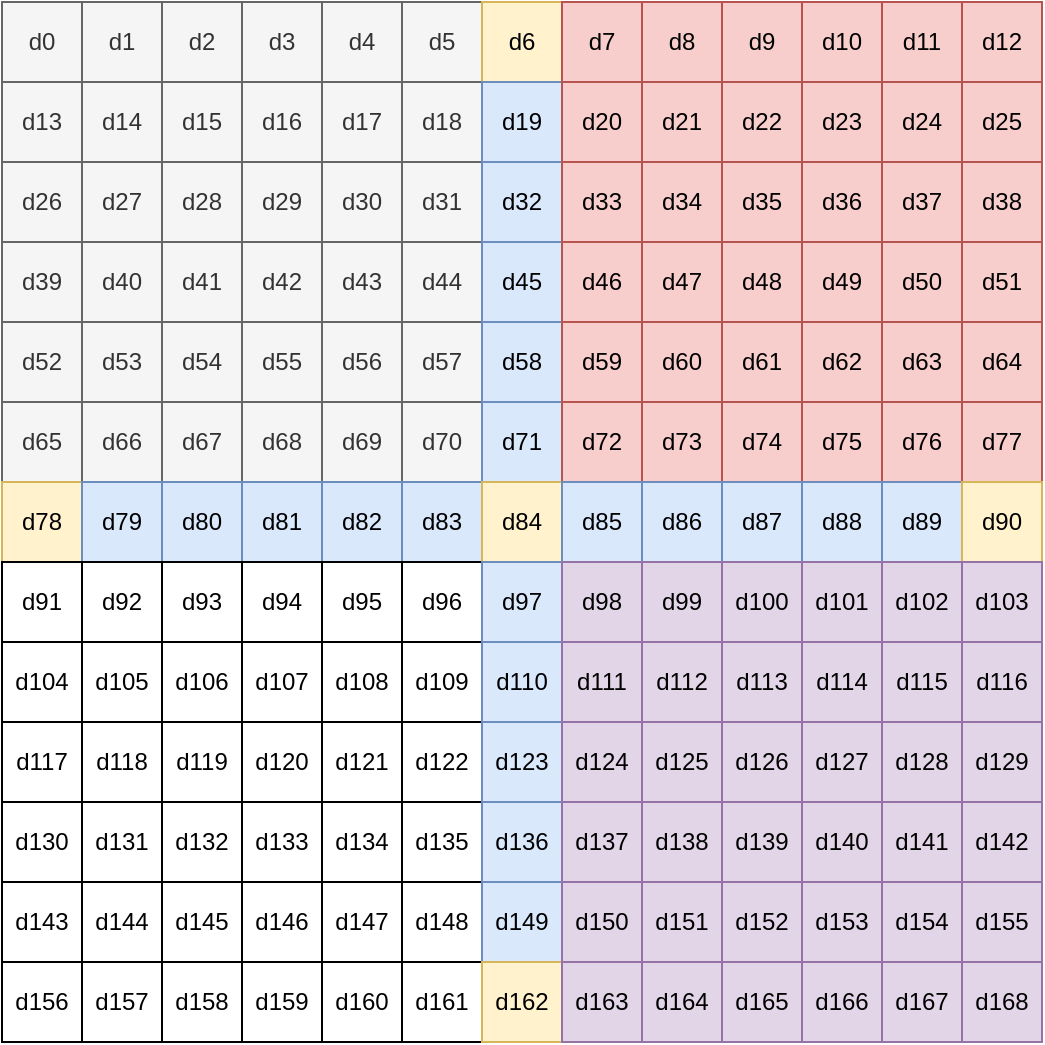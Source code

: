 <mxfile version="25.0.3">
  <diagram name="Page-1" id="Y0tSUlVhwW7hxI0-VPxJ">
    <mxGraphModel dx="174" dy="533" grid="1" gridSize="10" guides="1" tooltips="1" connect="1" arrows="1" fold="1" page="1" pageScale="1" pageWidth="850" pageHeight="1100" math="0" shadow="0">
      <root>
        <mxCell id="0" />
        <mxCell id="1" parent="0" />
        <mxCell id="yQQKOV0Bb0ya3bEa-6g1-1" value="d0" style="rounded=0;whiteSpace=wrap;html=1;container=0;fillColor=#f5f5f5;fontColor=#333333;strokeColor=#666666;" parent="1" vertex="1">
          <mxGeometry x="1160" y="360" width="40" height="40" as="geometry" />
        </mxCell>
        <mxCell id="yQQKOV0Bb0ya3bEa-6g1-2" value="d1" style="rounded=0;whiteSpace=wrap;html=1;container=0;fillColor=#f5f5f5;fontColor=#333333;strokeColor=#666666;" parent="1" vertex="1">
          <mxGeometry x="1200" y="360" width="40" height="40" as="geometry" />
        </mxCell>
        <mxCell id="yQQKOV0Bb0ya3bEa-6g1-3" value="d2" style="rounded=0;whiteSpace=wrap;html=1;container=0;fillColor=#f5f5f5;fontColor=#333333;strokeColor=#666666;" parent="1" vertex="1">
          <mxGeometry x="1240" y="360" width="40" height="40" as="geometry" />
        </mxCell>
        <mxCell id="yQQKOV0Bb0ya3bEa-6g1-4" value="d3" style="rounded=0;whiteSpace=wrap;html=1;container=0;fillColor=#f5f5f5;fontColor=#333333;strokeColor=#666666;" parent="1" vertex="1">
          <mxGeometry x="1280" y="360" width="40" height="40" as="geometry" />
        </mxCell>
        <mxCell id="yQQKOV0Bb0ya3bEa-6g1-5" value="d4" style="rounded=0;whiteSpace=wrap;html=1;container=0;fillColor=#f5f5f5;fontColor=#333333;strokeColor=#666666;" parent="1" vertex="1">
          <mxGeometry x="1320" y="360" width="40" height="40" as="geometry" />
        </mxCell>
        <mxCell id="yQQKOV0Bb0ya3bEa-6g1-6" value="d5" style="rounded=0;whiteSpace=wrap;html=1;container=0;fillColor=#f5f5f5;fontColor=#333333;strokeColor=#666666;" parent="1" vertex="1">
          <mxGeometry x="1360" y="360" width="40" height="40" as="geometry" />
        </mxCell>
        <mxCell id="yQQKOV0Bb0ya3bEa-6g1-7" value="d6" style="rounded=0;whiteSpace=wrap;html=1;container=0;fillColor=#fff2cc;strokeColor=#d6b656;" parent="1" vertex="1">
          <mxGeometry x="1400" y="360" width="40" height="40" as="geometry" />
        </mxCell>
        <mxCell id="yQQKOV0Bb0ya3bEa-6g1-8" value="d7" style="rounded=0;whiteSpace=wrap;html=1;container=0;fillColor=#f8cecc;strokeColor=#b85450;" parent="1" vertex="1">
          <mxGeometry x="1440" y="360" width="40" height="40" as="geometry" />
        </mxCell>
        <mxCell id="yQQKOV0Bb0ya3bEa-6g1-9" value="d8" style="rounded=0;whiteSpace=wrap;html=1;container=0;fillColor=#f8cecc;strokeColor=#b85450;" parent="1" vertex="1">
          <mxGeometry x="1480" y="360" width="40" height="40" as="geometry" />
        </mxCell>
        <mxCell id="yQQKOV0Bb0ya3bEa-6g1-82" value="d9" style="rounded=0;whiteSpace=wrap;html=1;container=0;fillColor=#f8cecc;strokeColor=#b85450;" parent="1" vertex="1">
          <mxGeometry x="1520" y="360" width="40" height="40" as="geometry" />
        </mxCell>
        <mxCell id="yQQKOV0Bb0ya3bEa-6g1-83" value="d10" style="rounded=0;whiteSpace=wrap;html=1;container=0;fillColor=#f8cecc;strokeColor=#b85450;" parent="1" vertex="1">
          <mxGeometry x="1560" y="360" width="40" height="40" as="geometry" />
        </mxCell>
        <mxCell id="yQQKOV0Bb0ya3bEa-6g1-84" value="d11" style="rounded=0;whiteSpace=wrap;html=1;container=0;fillColor=#f8cecc;strokeColor=#b85450;" parent="1" vertex="1">
          <mxGeometry x="1600" y="360" width="40" height="40" as="geometry" />
        </mxCell>
        <mxCell id="yQQKOV0Bb0ya3bEa-6g1-85" value="d12" style="rounded=0;whiteSpace=wrap;html=1;container=0;fillColor=#f8cecc;strokeColor=#b85450;" parent="1" vertex="1">
          <mxGeometry x="1640" y="360" width="40" height="40" as="geometry" />
        </mxCell>
        <mxCell id="yQQKOV0Bb0ya3bEa-6g1-86" value="d13" style="rounded=0;whiteSpace=wrap;html=1;container=0;fillColor=#f5f5f5;fontColor=#333333;strokeColor=#666666;" parent="1" vertex="1">
          <mxGeometry x="1160" y="400" width="40" height="40" as="geometry" />
        </mxCell>
        <mxCell id="yQQKOV0Bb0ya3bEa-6g1-87" value="d14" style="rounded=0;whiteSpace=wrap;html=1;container=0;fillColor=#f5f5f5;fontColor=#333333;strokeColor=#666666;" parent="1" vertex="1">
          <mxGeometry x="1200" y="400" width="40" height="40" as="geometry" />
        </mxCell>
        <mxCell id="yQQKOV0Bb0ya3bEa-6g1-88" value="d15" style="rounded=0;whiteSpace=wrap;html=1;container=0;fillColor=#f5f5f5;fontColor=#333333;strokeColor=#666666;" parent="1" vertex="1">
          <mxGeometry x="1240" y="400" width="40" height="40" as="geometry" />
        </mxCell>
        <mxCell id="yQQKOV0Bb0ya3bEa-6g1-89" value="d16" style="rounded=0;whiteSpace=wrap;html=1;container=0;fillColor=#f5f5f5;fontColor=#333333;strokeColor=#666666;" parent="1" vertex="1">
          <mxGeometry x="1280" y="400" width="40" height="40" as="geometry" />
        </mxCell>
        <mxCell id="yQQKOV0Bb0ya3bEa-6g1-90" value="d17" style="rounded=0;whiteSpace=wrap;html=1;container=0;fillColor=#f5f5f5;fontColor=#333333;strokeColor=#666666;" parent="1" vertex="1">
          <mxGeometry x="1320" y="400" width="40" height="40" as="geometry" />
        </mxCell>
        <mxCell id="yQQKOV0Bb0ya3bEa-6g1-91" value="d18" style="rounded=0;whiteSpace=wrap;html=1;container=0;fillColor=#f5f5f5;fontColor=#333333;strokeColor=#666666;" parent="1" vertex="1">
          <mxGeometry x="1360" y="400" width="40" height="40" as="geometry" />
        </mxCell>
        <mxCell id="yQQKOV0Bb0ya3bEa-6g1-92" value="d19" style="rounded=0;whiteSpace=wrap;html=1;container=0;fillColor=#dae8fc;strokeColor=#6c8ebf;" parent="1" vertex="1">
          <mxGeometry x="1400" y="400" width="40" height="40" as="geometry" />
        </mxCell>
        <mxCell id="yQQKOV0Bb0ya3bEa-6g1-93" value="d20" style="rounded=0;whiteSpace=wrap;html=1;container=0;fillColor=#f8cecc;strokeColor=#b85450;" parent="1" vertex="1">
          <mxGeometry x="1440" y="400" width="40" height="40" as="geometry" />
        </mxCell>
        <mxCell id="yQQKOV0Bb0ya3bEa-6g1-94" value="d21" style="rounded=0;whiteSpace=wrap;html=1;container=0;fillColor=#f8cecc;strokeColor=#b85450;" parent="1" vertex="1">
          <mxGeometry x="1480" y="400" width="40" height="40" as="geometry" />
        </mxCell>
        <mxCell id="yQQKOV0Bb0ya3bEa-6g1-95" value="d22" style="rounded=0;whiteSpace=wrap;html=1;container=0;fillColor=#f8cecc;strokeColor=#b85450;" parent="1" vertex="1">
          <mxGeometry x="1520" y="400" width="40" height="40" as="geometry" />
        </mxCell>
        <mxCell id="yQQKOV0Bb0ya3bEa-6g1-96" value="d23" style="rounded=0;whiteSpace=wrap;html=1;container=0;fillColor=#f8cecc;strokeColor=#b85450;" parent="1" vertex="1">
          <mxGeometry x="1560" y="400" width="40" height="40" as="geometry" />
        </mxCell>
        <mxCell id="yQQKOV0Bb0ya3bEa-6g1-97" value="d24" style="rounded=0;whiteSpace=wrap;html=1;container=0;fillColor=#f8cecc;strokeColor=#b85450;" parent="1" vertex="1">
          <mxGeometry x="1600" y="400" width="40" height="40" as="geometry" />
        </mxCell>
        <mxCell id="yQQKOV0Bb0ya3bEa-6g1-98" value="d25" style="rounded=0;whiteSpace=wrap;html=1;container=0;fillColor=#f8cecc;strokeColor=#b85450;" parent="1" vertex="1">
          <mxGeometry x="1640" y="400" width="40" height="40" as="geometry" />
        </mxCell>
        <mxCell id="yQQKOV0Bb0ya3bEa-6g1-99" value="d26" style="rounded=0;whiteSpace=wrap;html=1;container=0;fillColor=#f5f5f5;fontColor=#333333;strokeColor=#666666;" parent="1" vertex="1">
          <mxGeometry x="1160" y="440" width="40" height="40" as="geometry" />
        </mxCell>
        <mxCell id="yQQKOV0Bb0ya3bEa-6g1-100" value="d27" style="rounded=0;whiteSpace=wrap;html=1;container=0;fillColor=#f5f5f5;fontColor=#333333;strokeColor=#666666;" parent="1" vertex="1">
          <mxGeometry x="1200" y="440" width="40" height="40" as="geometry" />
        </mxCell>
        <mxCell id="yQQKOV0Bb0ya3bEa-6g1-101" value="d28" style="rounded=0;whiteSpace=wrap;html=1;container=0;fillColor=#f5f5f5;fontColor=#333333;strokeColor=#666666;" parent="1" vertex="1">
          <mxGeometry x="1240" y="440" width="40" height="40" as="geometry" />
        </mxCell>
        <mxCell id="yQQKOV0Bb0ya3bEa-6g1-102" value="d29" style="rounded=0;whiteSpace=wrap;html=1;container=0;fillColor=#f5f5f5;fontColor=#333333;strokeColor=#666666;" parent="1" vertex="1">
          <mxGeometry x="1280" y="440" width="40" height="40" as="geometry" />
        </mxCell>
        <mxCell id="yQQKOV0Bb0ya3bEa-6g1-103" value="d30" style="rounded=0;whiteSpace=wrap;html=1;container=0;fillColor=#f5f5f5;fontColor=#333333;strokeColor=#666666;" parent="1" vertex="1">
          <mxGeometry x="1320" y="440" width="40" height="40" as="geometry" />
        </mxCell>
        <mxCell id="yQQKOV0Bb0ya3bEa-6g1-104" value="d31" style="rounded=0;whiteSpace=wrap;html=1;container=0;fillColor=#f5f5f5;fontColor=#333333;strokeColor=#666666;" parent="1" vertex="1">
          <mxGeometry x="1360" y="440" width="40" height="40" as="geometry" />
        </mxCell>
        <mxCell id="yQQKOV0Bb0ya3bEa-6g1-105" value="d32" style="rounded=0;whiteSpace=wrap;html=1;container=0;fillColor=#dae8fc;strokeColor=#6c8ebf;" parent="1" vertex="1">
          <mxGeometry x="1400" y="440" width="40" height="40" as="geometry" />
        </mxCell>
        <mxCell id="yQQKOV0Bb0ya3bEa-6g1-106" value="d33" style="rounded=0;whiteSpace=wrap;html=1;container=0;fillColor=#f8cecc;strokeColor=#b85450;" parent="1" vertex="1">
          <mxGeometry x="1440" y="440" width="40" height="40" as="geometry" />
        </mxCell>
        <mxCell id="yQQKOV0Bb0ya3bEa-6g1-107" value="d34" style="rounded=0;whiteSpace=wrap;html=1;container=0;fillColor=#f8cecc;strokeColor=#b85450;" parent="1" vertex="1">
          <mxGeometry x="1480" y="440" width="40" height="40" as="geometry" />
        </mxCell>
        <mxCell id="yQQKOV0Bb0ya3bEa-6g1-108" value="d35" style="rounded=0;whiteSpace=wrap;html=1;container=0;fillColor=#f8cecc;strokeColor=#b85450;" parent="1" vertex="1">
          <mxGeometry x="1520" y="440" width="40" height="40" as="geometry" />
        </mxCell>
        <mxCell id="yQQKOV0Bb0ya3bEa-6g1-109" value="d36" style="rounded=0;whiteSpace=wrap;html=1;container=0;fillColor=#f8cecc;strokeColor=#b85450;" parent="1" vertex="1">
          <mxGeometry x="1560" y="440" width="40" height="40" as="geometry" />
        </mxCell>
        <mxCell id="yQQKOV0Bb0ya3bEa-6g1-110" value="d37" style="rounded=0;whiteSpace=wrap;html=1;container=0;fillColor=#f8cecc;strokeColor=#b85450;" parent="1" vertex="1">
          <mxGeometry x="1600" y="440" width="40" height="40" as="geometry" />
        </mxCell>
        <mxCell id="yQQKOV0Bb0ya3bEa-6g1-111" value="d38" style="rounded=0;whiteSpace=wrap;html=1;container=0;fillColor=#f8cecc;strokeColor=#b85450;" parent="1" vertex="1">
          <mxGeometry x="1640" y="440" width="40" height="40" as="geometry" />
        </mxCell>
        <mxCell id="yQQKOV0Bb0ya3bEa-6g1-112" value="d39" style="rounded=0;whiteSpace=wrap;html=1;container=0;fillColor=#f5f5f5;fontColor=#333333;strokeColor=#666666;" parent="1" vertex="1">
          <mxGeometry x="1160" y="480" width="40" height="40" as="geometry" />
        </mxCell>
        <mxCell id="yQQKOV0Bb0ya3bEa-6g1-113" value="d40" style="rounded=0;whiteSpace=wrap;html=1;container=0;fillColor=#f5f5f5;fontColor=#333333;strokeColor=#666666;" parent="1" vertex="1">
          <mxGeometry x="1200" y="480" width="40" height="40" as="geometry" />
        </mxCell>
        <mxCell id="yQQKOV0Bb0ya3bEa-6g1-114" value="d41" style="rounded=0;whiteSpace=wrap;html=1;container=0;fillColor=#f5f5f5;fontColor=#333333;strokeColor=#666666;" parent="1" vertex="1">
          <mxGeometry x="1240" y="480" width="40" height="40" as="geometry" />
        </mxCell>
        <mxCell id="yQQKOV0Bb0ya3bEa-6g1-115" value="d42" style="rounded=0;whiteSpace=wrap;html=1;container=0;fillColor=#f5f5f5;fontColor=#333333;strokeColor=#666666;" parent="1" vertex="1">
          <mxGeometry x="1280" y="480" width="40" height="40" as="geometry" />
        </mxCell>
        <mxCell id="yQQKOV0Bb0ya3bEa-6g1-116" value="d43" style="rounded=0;whiteSpace=wrap;html=1;container=0;fillColor=#f5f5f5;fontColor=#333333;strokeColor=#666666;" parent="1" vertex="1">
          <mxGeometry x="1320" y="480" width="40" height="40" as="geometry" />
        </mxCell>
        <mxCell id="yQQKOV0Bb0ya3bEa-6g1-117" value="d44" style="rounded=0;whiteSpace=wrap;html=1;container=0;fillColor=#f5f5f5;fontColor=#333333;strokeColor=#666666;" parent="1" vertex="1">
          <mxGeometry x="1360" y="480" width="40" height="40" as="geometry" />
        </mxCell>
        <mxCell id="yQQKOV0Bb0ya3bEa-6g1-118" value="d45" style="rounded=0;whiteSpace=wrap;html=1;container=0;fillColor=#dae8fc;strokeColor=#6c8ebf;" parent="1" vertex="1">
          <mxGeometry x="1400" y="480" width="40" height="40" as="geometry" />
        </mxCell>
        <mxCell id="yQQKOV0Bb0ya3bEa-6g1-119" value="d46" style="rounded=0;whiteSpace=wrap;html=1;container=0;fillColor=#f8cecc;strokeColor=#b85450;" parent="1" vertex="1">
          <mxGeometry x="1440" y="480" width="40" height="40" as="geometry" />
        </mxCell>
        <mxCell id="yQQKOV0Bb0ya3bEa-6g1-120" value="d47" style="rounded=0;whiteSpace=wrap;html=1;container=0;fillColor=#f8cecc;strokeColor=#b85450;" parent="1" vertex="1">
          <mxGeometry x="1480" y="480" width="40" height="40" as="geometry" />
        </mxCell>
        <mxCell id="yQQKOV0Bb0ya3bEa-6g1-121" value="d48" style="rounded=0;whiteSpace=wrap;html=1;container=0;fillColor=#f8cecc;strokeColor=#b85450;" parent="1" vertex="1">
          <mxGeometry x="1520" y="480" width="40" height="40" as="geometry" />
        </mxCell>
        <mxCell id="yQQKOV0Bb0ya3bEa-6g1-122" value="d49" style="rounded=0;whiteSpace=wrap;html=1;container=0;fillColor=#f8cecc;strokeColor=#b85450;" parent="1" vertex="1">
          <mxGeometry x="1560" y="480" width="40" height="40" as="geometry" />
        </mxCell>
        <mxCell id="yQQKOV0Bb0ya3bEa-6g1-123" value="d50" style="rounded=0;whiteSpace=wrap;html=1;container=0;fillColor=#f8cecc;strokeColor=#b85450;" parent="1" vertex="1">
          <mxGeometry x="1600" y="480" width="40" height="40" as="geometry" />
        </mxCell>
        <mxCell id="yQQKOV0Bb0ya3bEa-6g1-124" value="d51" style="rounded=0;whiteSpace=wrap;html=1;container=0;fillColor=#f8cecc;strokeColor=#b85450;" parent="1" vertex="1">
          <mxGeometry x="1640" y="480" width="40" height="40" as="geometry" />
        </mxCell>
        <mxCell id="yQQKOV0Bb0ya3bEa-6g1-125" value="d52" style="rounded=0;whiteSpace=wrap;html=1;container=0;fillColor=#f5f5f5;fontColor=#333333;strokeColor=#666666;" parent="1" vertex="1">
          <mxGeometry x="1160" y="520" width="40" height="40" as="geometry" />
        </mxCell>
        <mxCell id="yQQKOV0Bb0ya3bEa-6g1-126" value="d53" style="rounded=0;whiteSpace=wrap;html=1;container=0;fillColor=#f5f5f5;fontColor=#333333;strokeColor=#666666;" parent="1" vertex="1">
          <mxGeometry x="1200" y="520" width="40" height="40" as="geometry" />
        </mxCell>
        <mxCell id="yQQKOV0Bb0ya3bEa-6g1-127" value="d54" style="rounded=0;whiteSpace=wrap;html=1;container=0;fillColor=#f5f5f5;fontColor=#333333;strokeColor=#666666;" parent="1" vertex="1">
          <mxGeometry x="1240" y="520" width="40" height="40" as="geometry" />
        </mxCell>
        <mxCell id="yQQKOV0Bb0ya3bEa-6g1-128" value="d55" style="rounded=0;whiteSpace=wrap;html=1;container=0;fillColor=#f5f5f5;fontColor=#333333;strokeColor=#666666;" parent="1" vertex="1">
          <mxGeometry x="1280" y="520" width="40" height="40" as="geometry" />
        </mxCell>
        <mxCell id="yQQKOV0Bb0ya3bEa-6g1-129" value="d56" style="rounded=0;whiteSpace=wrap;html=1;container=0;fillColor=#f5f5f5;fontColor=#333333;strokeColor=#666666;" parent="1" vertex="1">
          <mxGeometry x="1320" y="520" width="40" height="40" as="geometry" />
        </mxCell>
        <mxCell id="yQQKOV0Bb0ya3bEa-6g1-130" value="d57" style="rounded=0;whiteSpace=wrap;html=1;container=0;fillColor=#f5f5f5;fontColor=#333333;strokeColor=#666666;" parent="1" vertex="1">
          <mxGeometry x="1360" y="520" width="40" height="40" as="geometry" />
        </mxCell>
        <mxCell id="yQQKOV0Bb0ya3bEa-6g1-131" value="d58" style="rounded=0;whiteSpace=wrap;html=1;container=0;fillColor=#dae8fc;strokeColor=#6c8ebf;" parent="1" vertex="1">
          <mxGeometry x="1400" y="520" width="40" height="40" as="geometry" />
        </mxCell>
        <mxCell id="yQQKOV0Bb0ya3bEa-6g1-132" value="d59" style="rounded=0;whiteSpace=wrap;html=1;container=0;fillColor=#f8cecc;strokeColor=#b85450;" parent="1" vertex="1">
          <mxGeometry x="1440" y="520" width="40" height="40" as="geometry" />
        </mxCell>
        <mxCell id="yQQKOV0Bb0ya3bEa-6g1-133" value="d60" style="rounded=0;whiteSpace=wrap;html=1;container=0;fillColor=#f8cecc;strokeColor=#b85450;" parent="1" vertex="1">
          <mxGeometry x="1480" y="520" width="40" height="40" as="geometry" />
        </mxCell>
        <mxCell id="yQQKOV0Bb0ya3bEa-6g1-134" value="d61" style="rounded=0;whiteSpace=wrap;html=1;container=0;fillColor=#f8cecc;strokeColor=#b85450;" parent="1" vertex="1">
          <mxGeometry x="1520" y="520" width="40" height="40" as="geometry" />
        </mxCell>
        <mxCell id="yQQKOV0Bb0ya3bEa-6g1-135" value="d62" style="rounded=0;whiteSpace=wrap;html=1;container=0;fillColor=#f8cecc;strokeColor=#b85450;" parent="1" vertex="1">
          <mxGeometry x="1560" y="520" width="40" height="40" as="geometry" />
        </mxCell>
        <mxCell id="yQQKOV0Bb0ya3bEa-6g1-136" value="d63" style="rounded=0;whiteSpace=wrap;html=1;container=0;fillColor=#f8cecc;strokeColor=#b85450;" parent="1" vertex="1">
          <mxGeometry x="1600" y="520" width="40" height="40" as="geometry" />
        </mxCell>
        <mxCell id="yQQKOV0Bb0ya3bEa-6g1-137" value="d64" style="rounded=0;whiteSpace=wrap;html=1;container=0;fillColor=#f8cecc;strokeColor=#b85450;" parent="1" vertex="1">
          <mxGeometry x="1640" y="520" width="40" height="40" as="geometry" />
        </mxCell>
        <mxCell id="yQQKOV0Bb0ya3bEa-6g1-138" value="d65" style="rounded=0;whiteSpace=wrap;html=1;container=0;fillColor=#f5f5f5;fontColor=#333333;strokeColor=#666666;" parent="1" vertex="1">
          <mxGeometry x="1160" y="560" width="40" height="40" as="geometry" />
        </mxCell>
        <mxCell id="yQQKOV0Bb0ya3bEa-6g1-139" value="d66" style="rounded=0;whiteSpace=wrap;html=1;container=0;fillColor=#f5f5f5;fontColor=#333333;strokeColor=#666666;" parent="1" vertex="1">
          <mxGeometry x="1200" y="560" width="40" height="40" as="geometry" />
        </mxCell>
        <mxCell id="yQQKOV0Bb0ya3bEa-6g1-140" value="d67" style="rounded=0;whiteSpace=wrap;html=1;container=0;fillColor=#f5f5f5;fontColor=#333333;strokeColor=#666666;" parent="1" vertex="1">
          <mxGeometry x="1240" y="560" width="40" height="40" as="geometry" />
        </mxCell>
        <mxCell id="yQQKOV0Bb0ya3bEa-6g1-141" value="d68" style="rounded=0;whiteSpace=wrap;html=1;container=0;fillColor=#f5f5f5;fontColor=#333333;strokeColor=#666666;" parent="1" vertex="1">
          <mxGeometry x="1280" y="560" width="40" height="40" as="geometry" />
        </mxCell>
        <mxCell id="yQQKOV0Bb0ya3bEa-6g1-142" value="d69" style="rounded=0;whiteSpace=wrap;html=1;container=0;fillColor=#f5f5f5;fontColor=#333333;strokeColor=#666666;" parent="1" vertex="1">
          <mxGeometry x="1320" y="560" width="40" height="40" as="geometry" />
        </mxCell>
        <mxCell id="yQQKOV0Bb0ya3bEa-6g1-143" value="d70" style="rounded=0;whiteSpace=wrap;html=1;container=0;fillColor=#f5f5f5;fontColor=#333333;strokeColor=#666666;" parent="1" vertex="1">
          <mxGeometry x="1360" y="560" width="40" height="40" as="geometry" />
        </mxCell>
        <mxCell id="yQQKOV0Bb0ya3bEa-6g1-144" value="d71" style="rounded=0;whiteSpace=wrap;html=1;container=0;fillColor=#dae8fc;strokeColor=#6c8ebf;" parent="1" vertex="1">
          <mxGeometry x="1400" y="560" width="40" height="40" as="geometry" />
        </mxCell>
        <mxCell id="yQQKOV0Bb0ya3bEa-6g1-145" value="d72" style="rounded=0;whiteSpace=wrap;html=1;container=0;fillColor=#f8cecc;strokeColor=#b85450;" parent="1" vertex="1">
          <mxGeometry x="1440" y="560" width="40" height="40" as="geometry" />
        </mxCell>
        <mxCell id="yQQKOV0Bb0ya3bEa-6g1-146" value="d73" style="rounded=0;whiteSpace=wrap;html=1;container=0;fillColor=#f8cecc;strokeColor=#b85450;" parent="1" vertex="1">
          <mxGeometry x="1480" y="560" width="40" height="40" as="geometry" />
        </mxCell>
        <mxCell id="yQQKOV0Bb0ya3bEa-6g1-147" value="d74" style="rounded=0;whiteSpace=wrap;html=1;container=0;fillColor=#f8cecc;strokeColor=#b85450;" parent="1" vertex="1">
          <mxGeometry x="1520" y="560" width="40" height="40" as="geometry" />
        </mxCell>
        <mxCell id="yQQKOV0Bb0ya3bEa-6g1-148" value="d75" style="rounded=0;whiteSpace=wrap;html=1;container=0;fillColor=#f8cecc;strokeColor=#b85450;" parent="1" vertex="1">
          <mxGeometry x="1560" y="560" width="40" height="40" as="geometry" />
        </mxCell>
        <mxCell id="yQQKOV0Bb0ya3bEa-6g1-149" value="d76" style="rounded=0;whiteSpace=wrap;html=1;container=0;fillColor=#f8cecc;strokeColor=#b85450;" parent="1" vertex="1">
          <mxGeometry x="1600" y="560" width="40" height="40" as="geometry" />
        </mxCell>
        <mxCell id="yQQKOV0Bb0ya3bEa-6g1-150" value="d77" style="rounded=0;whiteSpace=wrap;html=1;container=0;fillColor=#f8cecc;strokeColor=#b85450;" parent="1" vertex="1">
          <mxGeometry x="1640" y="560" width="40" height="40" as="geometry" />
        </mxCell>
        <mxCell id="yQQKOV0Bb0ya3bEa-6g1-151" value="d78" style="rounded=0;whiteSpace=wrap;html=1;container=0;fillColor=#fff2cc;strokeColor=#d6b656;" parent="1" vertex="1">
          <mxGeometry x="1160" y="600" width="40" height="40" as="geometry" />
        </mxCell>
        <mxCell id="yQQKOV0Bb0ya3bEa-6g1-152" value="d79" style="rounded=0;whiteSpace=wrap;html=1;container=0;fillColor=#dae8fc;strokeColor=#6c8ebf;" parent="1" vertex="1">
          <mxGeometry x="1200" y="600" width="40" height="40" as="geometry" />
        </mxCell>
        <mxCell id="yQQKOV0Bb0ya3bEa-6g1-153" value="d80" style="rounded=0;whiteSpace=wrap;html=1;container=0;fillColor=#dae8fc;strokeColor=#6c8ebf;" parent="1" vertex="1">
          <mxGeometry x="1240" y="600" width="40" height="40" as="geometry" />
        </mxCell>
        <mxCell id="yQQKOV0Bb0ya3bEa-6g1-154" value="d81" style="rounded=0;whiteSpace=wrap;html=1;container=0;fillColor=#dae8fc;strokeColor=#6c8ebf;" parent="1" vertex="1">
          <mxGeometry x="1280" y="600" width="40" height="40" as="geometry" />
        </mxCell>
        <mxCell id="yQQKOV0Bb0ya3bEa-6g1-155" value="d82" style="rounded=0;whiteSpace=wrap;html=1;container=0;fillColor=#dae8fc;strokeColor=#6c8ebf;" parent="1" vertex="1">
          <mxGeometry x="1320" y="600" width="40" height="40" as="geometry" />
        </mxCell>
        <mxCell id="yQQKOV0Bb0ya3bEa-6g1-156" value="d83" style="rounded=0;whiteSpace=wrap;html=1;container=0;fillColor=#dae8fc;strokeColor=#6c8ebf;" parent="1" vertex="1">
          <mxGeometry x="1360" y="600" width="40" height="40" as="geometry" />
        </mxCell>
        <mxCell id="yQQKOV0Bb0ya3bEa-6g1-157" value="d84" style="rounded=0;whiteSpace=wrap;html=1;container=0;fillColor=#fff2cc;strokeColor=#d6b656;" parent="1" vertex="1">
          <mxGeometry x="1400" y="600" width="40" height="40" as="geometry" />
        </mxCell>
        <mxCell id="yQQKOV0Bb0ya3bEa-6g1-158" value="d85" style="rounded=0;whiteSpace=wrap;html=1;container=0;fillColor=#dae8fc;strokeColor=#6c8ebf;" parent="1" vertex="1">
          <mxGeometry x="1440" y="600" width="40" height="40" as="geometry" />
        </mxCell>
        <mxCell id="yQQKOV0Bb0ya3bEa-6g1-159" value="d86" style="rounded=0;whiteSpace=wrap;html=1;container=0;fillColor=#dae8fc;strokeColor=#6c8ebf;" parent="1" vertex="1">
          <mxGeometry x="1480" y="600" width="40" height="40" as="geometry" />
        </mxCell>
        <mxCell id="yQQKOV0Bb0ya3bEa-6g1-160" value="d87" style="rounded=0;whiteSpace=wrap;html=1;container=0;fillColor=#dae8fc;strokeColor=#6c8ebf;" parent="1" vertex="1">
          <mxGeometry x="1520" y="600" width="40" height="40" as="geometry" />
        </mxCell>
        <mxCell id="yQQKOV0Bb0ya3bEa-6g1-161" value="d88" style="rounded=0;whiteSpace=wrap;html=1;container=0;fillColor=#dae8fc;strokeColor=#6c8ebf;" parent="1" vertex="1">
          <mxGeometry x="1560" y="600" width="40" height="40" as="geometry" />
        </mxCell>
        <mxCell id="yQQKOV0Bb0ya3bEa-6g1-162" value="d89" style="rounded=0;whiteSpace=wrap;html=1;container=0;fillColor=#dae8fc;strokeColor=#6c8ebf;" parent="1" vertex="1">
          <mxGeometry x="1600" y="600" width="40" height="40" as="geometry" />
        </mxCell>
        <mxCell id="yQQKOV0Bb0ya3bEa-6g1-163" value="d90" style="rounded=0;whiteSpace=wrap;html=1;container=0;fillColor=#fff2cc;strokeColor=#d6b656;" parent="1" vertex="1">
          <mxGeometry x="1640" y="600" width="40" height="40" as="geometry" />
        </mxCell>
        <mxCell id="yQQKOV0Bb0ya3bEa-6g1-164" value="d91" style="rounded=0;whiteSpace=wrap;html=1;container=0;" parent="1" vertex="1">
          <mxGeometry x="1160" y="640" width="40" height="40" as="geometry" />
        </mxCell>
        <mxCell id="yQQKOV0Bb0ya3bEa-6g1-165" value="d92" style="rounded=0;whiteSpace=wrap;html=1;container=0;" parent="1" vertex="1">
          <mxGeometry x="1200" y="640" width="40" height="40" as="geometry" />
        </mxCell>
        <mxCell id="yQQKOV0Bb0ya3bEa-6g1-166" value="d93" style="rounded=0;whiteSpace=wrap;html=1;container=0;" parent="1" vertex="1">
          <mxGeometry x="1240" y="640" width="40" height="40" as="geometry" />
        </mxCell>
        <mxCell id="yQQKOV0Bb0ya3bEa-6g1-167" value="d94" style="rounded=0;whiteSpace=wrap;html=1;container=0;" parent="1" vertex="1">
          <mxGeometry x="1280" y="640" width="40" height="40" as="geometry" />
        </mxCell>
        <mxCell id="yQQKOV0Bb0ya3bEa-6g1-168" value="d95" style="rounded=0;whiteSpace=wrap;html=1;container=0;" parent="1" vertex="1">
          <mxGeometry x="1320" y="640" width="40" height="40" as="geometry" />
        </mxCell>
        <mxCell id="yQQKOV0Bb0ya3bEa-6g1-169" value="d96" style="rounded=0;whiteSpace=wrap;html=1;container=0;" parent="1" vertex="1">
          <mxGeometry x="1360" y="640" width="40" height="40" as="geometry" />
        </mxCell>
        <mxCell id="yQQKOV0Bb0ya3bEa-6g1-170" value="d97" style="rounded=0;whiteSpace=wrap;html=1;container=0;fillColor=#dae8fc;strokeColor=#6c8ebf;" parent="1" vertex="1">
          <mxGeometry x="1400" y="640" width="40" height="40" as="geometry" />
        </mxCell>
        <mxCell id="yQQKOV0Bb0ya3bEa-6g1-171" value="d98" style="rounded=0;whiteSpace=wrap;html=1;container=0;fillColor=#e1d5e7;strokeColor=#9673a6;" parent="1" vertex="1">
          <mxGeometry x="1440" y="640" width="40" height="40" as="geometry" />
        </mxCell>
        <mxCell id="yQQKOV0Bb0ya3bEa-6g1-172" value="d99" style="rounded=0;whiteSpace=wrap;html=1;container=0;fillColor=#e1d5e7;strokeColor=#9673a6;" parent="1" vertex="1">
          <mxGeometry x="1480" y="640" width="40" height="40" as="geometry" />
        </mxCell>
        <mxCell id="yQQKOV0Bb0ya3bEa-6g1-173" value="d100" style="rounded=0;whiteSpace=wrap;html=1;container=0;fillColor=#e1d5e7;strokeColor=#9673a6;" parent="1" vertex="1">
          <mxGeometry x="1520" y="640" width="40" height="40" as="geometry" />
        </mxCell>
        <mxCell id="yQQKOV0Bb0ya3bEa-6g1-174" value="d101" style="rounded=0;whiteSpace=wrap;html=1;container=0;fillColor=#e1d5e7;strokeColor=#9673a6;" parent="1" vertex="1">
          <mxGeometry x="1560" y="640" width="40" height="40" as="geometry" />
        </mxCell>
        <mxCell id="yQQKOV0Bb0ya3bEa-6g1-175" value="d102" style="rounded=0;whiteSpace=wrap;html=1;container=0;fillColor=#e1d5e7;strokeColor=#9673a6;" parent="1" vertex="1">
          <mxGeometry x="1600" y="640" width="40" height="40" as="geometry" />
        </mxCell>
        <mxCell id="yQQKOV0Bb0ya3bEa-6g1-176" value="d103" style="rounded=0;whiteSpace=wrap;html=1;container=0;fillColor=#e1d5e7;strokeColor=#9673a6;" parent="1" vertex="1">
          <mxGeometry x="1640" y="640" width="40" height="40" as="geometry" />
        </mxCell>
        <mxCell id="yQQKOV0Bb0ya3bEa-6g1-177" value="d104" style="rounded=0;whiteSpace=wrap;html=1;container=0;" parent="1" vertex="1">
          <mxGeometry x="1160" y="680" width="40" height="40" as="geometry" />
        </mxCell>
        <mxCell id="yQQKOV0Bb0ya3bEa-6g1-178" value="d105" style="rounded=0;whiteSpace=wrap;html=1;container=0;" parent="1" vertex="1">
          <mxGeometry x="1200" y="680" width="40" height="40" as="geometry" />
        </mxCell>
        <mxCell id="yQQKOV0Bb0ya3bEa-6g1-179" value="d106" style="rounded=0;whiteSpace=wrap;html=1;container=0;" parent="1" vertex="1">
          <mxGeometry x="1240" y="680" width="40" height="40" as="geometry" />
        </mxCell>
        <mxCell id="yQQKOV0Bb0ya3bEa-6g1-180" value="d107" style="rounded=0;whiteSpace=wrap;html=1;container=0;" parent="1" vertex="1">
          <mxGeometry x="1280" y="680" width="40" height="40" as="geometry" />
        </mxCell>
        <mxCell id="yQQKOV0Bb0ya3bEa-6g1-181" value="d108" style="rounded=0;whiteSpace=wrap;html=1;container=0;" parent="1" vertex="1">
          <mxGeometry x="1320" y="680" width="40" height="40" as="geometry" />
        </mxCell>
        <mxCell id="yQQKOV0Bb0ya3bEa-6g1-182" value="d109" style="rounded=0;whiteSpace=wrap;html=1;container=0;" parent="1" vertex="1">
          <mxGeometry x="1360" y="680" width="40" height="40" as="geometry" />
        </mxCell>
        <mxCell id="yQQKOV0Bb0ya3bEa-6g1-183" value="d110" style="rounded=0;whiteSpace=wrap;html=1;container=0;fillColor=#dae8fc;strokeColor=#6c8ebf;" parent="1" vertex="1">
          <mxGeometry x="1400" y="680" width="40" height="40" as="geometry" />
        </mxCell>
        <mxCell id="yQQKOV0Bb0ya3bEa-6g1-184" value="d111" style="rounded=0;whiteSpace=wrap;html=1;container=0;fillColor=#e1d5e7;strokeColor=#9673a6;" parent="1" vertex="1">
          <mxGeometry x="1440" y="680" width="40" height="40" as="geometry" />
        </mxCell>
        <mxCell id="yQQKOV0Bb0ya3bEa-6g1-185" value="d112" style="rounded=0;whiteSpace=wrap;html=1;container=0;fillColor=#e1d5e7;strokeColor=#9673a6;" parent="1" vertex="1">
          <mxGeometry x="1480" y="680" width="40" height="40" as="geometry" />
        </mxCell>
        <mxCell id="yQQKOV0Bb0ya3bEa-6g1-186" value="d113" style="rounded=0;whiteSpace=wrap;html=1;container=0;fillColor=#e1d5e7;strokeColor=#9673a6;" parent="1" vertex="1">
          <mxGeometry x="1520" y="680" width="40" height="40" as="geometry" />
        </mxCell>
        <mxCell id="yQQKOV0Bb0ya3bEa-6g1-187" value="d114" style="rounded=0;whiteSpace=wrap;html=1;container=0;fillColor=#e1d5e7;strokeColor=#9673a6;" parent="1" vertex="1">
          <mxGeometry x="1560" y="680" width="40" height="40" as="geometry" />
        </mxCell>
        <mxCell id="yQQKOV0Bb0ya3bEa-6g1-188" value="d115" style="rounded=0;whiteSpace=wrap;html=1;container=0;fillColor=#e1d5e7;strokeColor=#9673a6;" parent="1" vertex="1">
          <mxGeometry x="1600" y="680" width="40" height="40" as="geometry" />
        </mxCell>
        <mxCell id="yQQKOV0Bb0ya3bEa-6g1-189" value="d116" style="rounded=0;whiteSpace=wrap;html=1;container=0;fillColor=#e1d5e7;strokeColor=#9673a6;" parent="1" vertex="1">
          <mxGeometry x="1640" y="680" width="40" height="40" as="geometry" />
        </mxCell>
        <mxCell id="e5YA3P9Z0bcGLxXbxTCC-2" value="d117" style="rounded=0;whiteSpace=wrap;html=1;container=0;" parent="1" vertex="1">
          <mxGeometry x="1160" y="720" width="40" height="40" as="geometry" />
        </mxCell>
        <mxCell id="e5YA3P9Z0bcGLxXbxTCC-3" value="d118" style="rounded=0;whiteSpace=wrap;html=1;container=0;" parent="1" vertex="1">
          <mxGeometry x="1200" y="720" width="40" height="40" as="geometry" />
        </mxCell>
        <mxCell id="e5YA3P9Z0bcGLxXbxTCC-4" value="d119" style="rounded=0;whiteSpace=wrap;html=1;container=0;" parent="1" vertex="1">
          <mxGeometry x="1240" y="720" width="40" height="40" as="geometry" />
        </mxCell>
        <mxCell id="e5YA3P9Z0bcGLxXbxTCC-5" value="d120" style="rounded=0;whiteSpace=wrap;html=1;container=0;" parent="1" vertex="1">
          <mxGeometry x="1280" y="720" width="40" height="40" as="geometry" />
        </mxCell>
        <mxCell id="e5YA3P9Z0bcGLxXbxTCC-6" value="d121" style="rounded=0;whiteSpace=wrap;html=1;container=0;" parent="1" vertex="1">
          <mxGeometry x="1320" y="720" width="40" height="40" as="geometry" />
        </mxCell>
        <mxCell id="e5YA3P9Z0bcGLxXbxTCC-7" value="d122" style="rounded=0;whiteSpace=wrap;html=1;container=0;" parent="1" vertex="1">
          <mxGeometry x="1360" y="720" width="40" height="40" as="geometry" />
        </mxCell>
        <mxCell id="e5YA3P9Z0bcGLxXbxTCC-8" value="d123" style="rounded=0;whiteSpace=wrap;html=1;container=0;fillColor=#dae8fc;strokeColor=#6c8ebf;" parent="1" vertex="1">
          <mxGeometry x="1400" y="720" width="40" height="40" as="geometry" />
        </mxCell>
        <mxCell id="e5YA3P9Z0bcGLxXbxTCC-9" value="d124" style="rounded=0;whiteSpace=wrap;html=1;container=0;fillColor=#e1d5e7;strokeColor=#9673a6;" parent="1" vertex="1">
          <mxGeometry x="1440" y="720" width="40" height="40" as="geometry" />
        </mxCell>
        <mxCell id="e5YA3P9Z0bcGLxXbxTCC-10" value="d125" style="rounded=0;whiteSpace=wrap;html=1;container=0;fillColor=#e1d5e7;strokeColor=#9673a6;" parent="1" vertex="1">
          <mxGeometry x="1480" y="720" width="40" height="40" as="geometry" />
        </mxCell>
        <mxCell id="e5YA3P9Z0bcGLxXbxTCC-11" value="d126" style="rounded=0;whiteSpace=wrap;html=1;container=0;fillColor=#e1d5e7;strokeColor=#9673a6;" parent="1" vertex="1">
          <mxGeometry x="1520" y="720" width="40" height="40" as="geometry" />
        </mxCell>
        <mxCell id="e5YA3P9Z0bcGLxXbxTCC-12" value="d127" style="rounded=0;whiteSpace=wrap;html=1;container=0;fillColor=#e1d5e7;strokeColor=#9673a6;" parent="1" vertex="1">
          <mxGeometry x="1560" y="720" width="40" height="40" as="geometry" />
        </mxCell>
        <mxCell id="e5YA3P9Z0bcGLxXbxTCC-13" value="d128" style="rounded=0;whiteSpace=wrap;html=1;container=0;fillColor=#e1d5e7;strokeColor=#9673a6;" parent="1" vertex="1">
          <mxGeometry x="1600" y="720" width="40" height="40" as="geometry" />
        </mxCell>
        <mxCell id="e5YA3P9Z0bcGLxXbxTCC-14" value="d129" style="rounded=0;whiteSpace=wrap;html=1;container=0;fillColor=#e1d5e7;strokeColor=#9673a6;" parent="1" vertex="1">
          <mxGeometry x="1640" y="720" width="40" height="40" as="geometry" />
        </mxCell>
        <mxCell id="e5YA3P9Z0bcGLxXbxTCC-15" value="d130" style="rounded=0;whiteSpace=wrap;html=1;container=0;" parent="1" vertex="1">
          <mxGeometry x="1160" y="760" width="40" height="40" as="geometry" />
        </mxCell>
        <mxCell id="e5YA3P9Z0bcGLxXbxTCC-16" value="d131" style="rounded=0;whiteSpace=wrap;html=1;container=0;" parent="1" vertex="1">
          <mxGeometry x="1200" y="760" width="40" height="40" as="geometry" />
        </mxCell>
        <mxCell id="e5YA3P9Z0bcGLxXbxTCC-17" value="d132" style="rounded=0;whiteSpace=wrap;html=1;container=0;" parent="1" vertex="1">
          <mxGeometry x="1240" y="760" width="40" height="40" as="geometry" />
        </mxCell>
        <mxCell id="e5YA3P9Z0bcGLxXbxTCC-18" value="d133" style="rounded=0;whiteSpace=wrap;html=1;container=0;" parent="1" vertex="1">
          <mxGeometry x="1280" y="760" width="40" height="40" as="geometry" />
        </mxCell>
        <mxCell id="e5YA3P9Z0bcGLxXbxTCC-19" value="d134" style="rounded=0;whiteSpace=wrap;html=1;container=0;" parent="1" vertex="1">
          <mxGeometry x="1320" y="760" width="40" height="40" as="geometry" />
        </mxCell>
        <mxCell id="e5YA3P9Z0bcGLxXbxTCC-20" value="d135" style="rounded=0;whiteSpace=wrap;html=1;container=0;" parent="1" vertex="1">
          <mxGeometry x="1360" y="760" width="40" height="40" as="geometry" />
        </mxCell>
        <mxCell id="e5YA3P9Z0bcGLxXbxTCC-21" value="d136" style="rounded=0;whiteSpace=wrap;html=1;container=0;fillColor=#dae8fc;strokeColor=#6c8ebf;" parent="1" vertex="1">
          <mxGeometry x="1400" y="760" width="40" height="40" as="geometry" />
        </mxCell>
        <mxCell id="e5YA3P9Z0bcGLxXbxTCC-22" value="d137" style="rounded=0;whiteSpace=wrap;html=1;container=0;fillColor=#e1d5e7;strokeColor=#9673a6;" parent="1" vertex="1">
          <mxGeometry x="1440" y="760" width="40" height="40" as="geometry" />
        </mxCell>
        <mxCell id="e5YA3P9Z0bcGLxXbxTCC-23" value="d138" style="rounded=0;whiteSpace=wrap;html=1;container=0;fillColor=#e1d5e7;strokeColor=#9673a6;" parent="1" vertex="1">
          <mxGeometry x="1480" y="760" width="40" height="40" as="geometry" />
        </mxCell>
        <mxCell id="e5YA3P9Z0bcGLxXbxTCC-24" value="d139" style="rounded=0;whiteSpace=wrap;html=1;container=0;fillColor=#e1d5e7;strokeColor=#9673a6;" parent="1" vertex="1">
          <mxGeometry x="1520" y="760" width="40" height="40" as="geometry" />
        </mxCell>
        <mxCell id="e5YA3P9Z0bcGLxXbxTCC-25" value="d140" style="rounded=0;whiteSpace=wrap;html=1;container=0;fillColor=#e1d5e7;strokeColor=#9673a6;" parent="1" vertex="1">
          <mxGeometry x="1560" y="760" width="40" height="40" as="geometry" />
        </mxCell>
        <mxCell id="e5YA3P9Z0bcGLxXbxTCC-26" value="d141" style="rounded=0;whiteSpace=wrap;html=1;container=0;fillColor=#e1d5e7;strokeColor=#9673a6;" parent="1" vertex="1">
          <mxGeometry x="1600" y="760" width="40" height="40" as="geometry" />
        </mxCell>
        <mxCell id="e5YA3P9Z0bcGLxXbxTCC-27" value="d142" style="rounded=0;whiteSpace=wrap;html=1;container=0;fillColor=#e1d5e7;strokeColor=#9673a6;" parent="1" vertex="1">
          <mxGeometry x="1640" y="760" width="40" height="40" as="geometry" />
        </mxCell>
        <mxCell id="e5YA3P9Z0bcGLxXbxTCC-28" value="d143" style="rounded=0;whiteSpace=wrap;html=1;container=0;" parent="1" vertex="1">
          <mxGeometry x="1160" y="800" width="40" height="40" as="geometry" />
        </mxCell>
        <mxCell id="e5YA3P9Z0bcGLxXbxTCC-29" value="d144" style="rounded=0;whiteSpace=wrap;html=1;container=0;" parent="1" vertex="1">
          <mxGeometry x="1200" y="800" width="40" height="40" as="geometry" />
        </mxCell>
        <mxCell id="e5YA3P9Z0bcGLxXbxTCC-30" value="d145" style="rounded=0;whiteSpace=wrap;html=1;container=0;" parent="1" vertex="1">
          <mxGeometry x="1240" y="800" width="40" height="40" as="geometry" />
        </mxCell>
        <mxCell id="e5YA3P9Z0bcGLxXbxTCC-31" value="d146" style="rounded=0;whiteSpace=wrap;html=1;container=0;" parent="1" vertex="1">
          <mxGeometry x="1280" y="800" width="40" height="40" as="geometry" />
        </mxCell>
        <mxCell id="e5YA3P9Z0bcGLxXbxTCC-32" value="d147" style="rounded=0;whiteSpace=wrap;html=1;container=0;" parent="1" vertex="1">
          <mxGeometry x="1320" y="800" width="40" height="40" as="geometry" />
        </mxCell>
        <mxCell id="e5YA3P9Z0bcGLxXbxTCC-33" value="d148" style="rounded=0;whiteSpace=wrap;html=1;container=0;" parent="1" vertex="1">
          <mxGeometry x="1360" y="800" width="40" height="40" as="geometry" />
        </mxCell>
        <mxCell id="e5YA3P9Z0bcGLxXbxTCC-34" value="d149" style="rounded=0;whiteSpace=wrap;html=1;container=0;fillColor=#dae8fc;strokeColor=#6c8ebf;" parent="1" vertex="1">
          <mxGeometry x="1400" y="800" width="40" height="40" as="geometry" />
        </mxCell>
        <mxCell id="e5YA3P9Z0bcGLxXbxTCC-35" value="d150" style="rounded=0;whiteSpace=wrap;html=1;container=0;fillColor=#e1d5e7;strokeColor=#9673a6;" parent="1" vertex="1">
          <mxGeometry x="1440" y="800" width="40" height="40" as="geometry" />
        </mxCell>
        <mxCell id="e5YA3P9Z0bcGLxXbxTCC-36" value="d151" style="rounded=0;whiteSpace=wrap;html=1;container=0;fillColor=#e1d5e7;strokeColor=#9673a6;" parent="1" vertex="1">
          <mxGeometry x="1480" y="800" width="40" height="40" as="geometry" />
        </mxCell>
        <mxCell id="e5YA3P9Z0bcGLxXbxTCC-37" value="d152" style="rounded=0;whiteSpace=wrap;html=1;container=0;fillColor=#e1d5e7;strokeColor=#9673a6;" parent="1" vertex="1">
          <mxGeometry x="1520" y="800" width="40" height="40" as="geometry" />
        </mxCell>
        <mxCell id="e5YA3P9Z0bcGLxXbxTCC-38" value="d153" style="rounded=0;whiteSpace=wrap;html=1;container=0;fillColor=#e1d5e7;strokeColor=#9673a6;" parent="1" vertex="1">
          <mxGeometry x="1560" y="800" width="40" height="40" as="geometry" />
        </mxCell>
        <mxCell id="e5YA3P9Z0bcGLxXbxTCC-39" value="d154" style="rounded=0;whiteSpace=wrap;html=1;container=0;fillColor=#e1d5e7;strokeColor=#9673a6;" parent="1" vertex="1">
          <mxGeometry x="1600" y="800" width="40" height="40" as="geometry" />
        </mxCell>
        <mxCell id="e5YA3P9Z0bcGLxXbxTCC-40" value="d155" style="rounded=0;whiteSpace=wrap;html=1;container=0;fillColor=#e1d5e7;strokeColor=#9673a6;" parent="1" vertex="1">
          <mxGeometry x="1640" y="800" width="40" height="40" as="geometry" />
        </mxCell>
        <mxCell id="e5YA3P9Z0bcGLxXbxTCC-41" value="d156" style="rounded=0;whiteSpace=wrap;html=1;container=0;" parent="1" vertex="1">
          <mxGeometry x="1160" y="840" width="40" height="40" as="geometry" />
        </mxCell>
        <mxCell id="e5YA3P9Z0bcGLxXbxTCC-42" value="d157" style="rounded=0;whiteSpace=wrap;html=1;container=0;" parent="1" vertex="1">
          <mxGeometry x="1200" y="840" width="40" height="40" as="geometry" />
        </mxCell>
        <mxCell id="e5YA3P9Z0bcGLxXbxTCC-43" value="d158" style="rounded=0;whiteSpace=wrap;html=1;container=0;" parent="1" vertex="1">
          <mxGeometry x="1240" y="840" width="40" height="40" as="geometry" />
        </mxCell>
        <mxCell id="e5YA3P9Z0bcGLxXbxTCC-44" value="d159" style="rounded=0;whiteSpace=wrap;html=1;container=0;" parent="1" vertex="1">
          <mxGeometry x="1280" y="840" width="40" height="40" as="geometry" />
        </mxCell>
        <mxCell id="e5YA3P9Z0bcGLxXbxTCC-45" value="d160" style="rounded=0;whiteSpace=wrap;html=1;container=0;" parent="1" vertex="1">
          <mxGeometry x="1320" y="840" width="40" height="40" as="geometry" />
        </mxCell>
        <mxCell id="e5YA3P9Z0bcGLxXbxTCC-46" value="d161" style="rounded=0;whiteSpace=wrap;html=1;container=0;" parent="1" vertex="1">
          <mxGeometry x="1360" y="840" width="40" height="40" as="geometry" />
        </mxCell>
        <mxCell id="e5YA3P9Z0bcGLxXbxTCC-47" value="d162" style="rounded=0;whiteSpace=wrap;html=1;container=0;fillColor=#fff2cc;strokeColor=#d6b656;" parent="1" vertex="1">
          <mxGeometry x="1400" y="840" width="40" height="40" as="geometry" />
        </mxCell>
        <mxCell id="e5YA3P9Z0bcGLxXbxTCC-48" value="d163" style="rounded=0;whiteSpace=wrap;html=1;container=0;fillColor=#e1d5e7;strokeColor=#9673a6;" parent="1" vertex="1">
          <mxGeometry x="1440" y="840" width="40" height="40" as="geometry" />
        </mxCell>
        <mxCell id="e5YA3P9Z0bcGLxXbxTCC-49" value="d164" style="rounded=0;whiteSpace=wrap;html=1;container=0;fillColor=#e1d5e7;strokeColor=#9673a6;" parent="1" vertex="1">
          <mxGeometry x="1480" y="840" width="40" height="40" as="geometry" />
        </mxCell>
        <mxCell id="e5YA3P9Z0bcGLxXbxTCC-50" value="d165" style="rounded=0;whiteSpace=wrap;html=1;container=0;fillColor=#e1d5e7;strokeColor=#9673a6;" parent="1" vertex="1">
          <mxGeometry x="1520" y="840" width="40" height="40" as="geometry" />
        </mxCell>
        <mxCell id="e5YA3P9Z0bcGLxXbxTCC-51" value="d166" style="rounded=0;whiteSpace=wrap;html=1;container=0;fillColor=#e1d5e7;strokeColor=#9673a6;" parent="1" vertex="1">
          <mxGeometry x="1560" y="840" width="40" height="40" as="geometry" />
        </mxCell>
        <mxCell id="e5YA3P9Z0bcGLxXbxTCC-52" value="d167" style="rounded=0;whiteSpace=wrap;html=1;container=0;fillColor=#e1d5e7;strokeColor=#9673a6;" parent="1" vertex="1">
          <mxGeometry x="1600" y="840" width="40" height="40" as="geometry" />
        </mxCell>
        <mxCell id="e5YA3P9Z0bcGLxXbxTCC-53" value="d168" style="rounded=0;whiteSpace=wrap;html=1;container=0;fillColor=#e1d5e7;strokeColor=#9673a6;" parent="1" vertex="1">
          <mxGeometry x="1640" y="840" width="40" height="40" as="geometry" />
        </mxCell>
      </root>
    </mxGraphModel>
  </diagram>
</mxfile>
